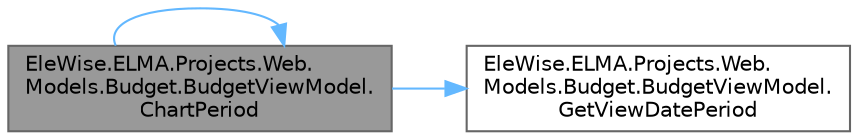 digraph "EleWise.ELMA.Projects.Web.Models.Budget.BudgetViewModel.ChartPeriod"
{
 // LATEX_PDF_SIZE
  bgcolor="transparent";
  edge [fontname=Helvetica,fontsize=10,labelfontname=Helvetica,labelfontsize=10];
  node [fontname=Helvetica,fontsize=10,shape=box,height=0.2,width=0.4];
  rankdir="LR";
  Node1 [id="Node000001",label="EleWise.ELMA.Projects.Web.\lModels.Budget.BudgetViewModel.\lChartPeriod",height=0.2,width=0.4,color="gray40", fillcolor="grey60", style="filled", fontcolor="black",tooltip="Текст периода."];
  Node1 -> Node1 [id="edge1_Node000001_Node000001",color="steelblue1",style="solid",tooltip=" "];
  Node1 -> Node2 [id="edge2_Node000001_Node000002",color="steelblue1",style="solid",tooltip=" "];
  Node2 [id="Node000002",label="EleWise.ELMA.Projects.Web.\lModels.Budget.BudgetViewModel.\lGetViewDatePeriod",height=0.2,width=0.4,color="grey40", fillcolor="white", style="filled",URL="$class_ele_wise_1_1_e_l_m_a_1_1_projects_1_1_web_1_1_models_1_1_budget_1_1_budget_view_model.html#a2a205f8d90fe9a1e7629f6ccdaa7af8f",tooltip="Возвращает даты старта и окончания периода просмотра бюджета"];
}

